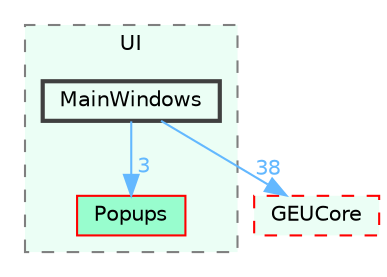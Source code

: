 digraph "C:/GEU/GEUApp/Source/UI/MainWindows"
{
 // LATEX_PDF_SIZE
  bgcolor="transparent";
  edge [fontname=Helvetica,fontsize=10,labelfontname=Helvetica,labelfontsize=10];
  node [fontname=Helvetica,fontsize=10,shape=box,height=0.2,width=0.4];
  compound=true
  subgraph clusterdir_201d0ca4247bd2216c2f0ac04b8cedca {
    graph [ bgcolor="#ebfef5", pencolor="grey50", label="UI", fontname=Helvetica,fontsize=10 style="filled,dashed", URL="dir_201d0ca4247bd2216c2f0ac04b8cedca.html",tooltip=""]
  dir_8fb440dc97f5cef2ddb754b68c4f0f6e [label="Popups", fillcolor="#98fdce", color="red", style="filled", URL="dir_8fb440dc97f5cef2ddb754b68c4f0f6e.html",tooltip=""];
  dir_d6d8f22b6d86cc0f8322458917ada218 [label="MainWindows", fillcolor="#ebfef5", color="grey25", style="filled,bold", URL="dir_d6d8f22b6d86cc0f8322458917ada218.html",tooltip=""];
  }
  dir_27e7292ccf631aad9354b9464cb90a84 [label="GEUCore", fillcolor="#ebfef5", color="red", style="filled,dashed", URL="dir_27e7292ccf631aad9354b9464cb90a84.html",tooltip=""];
  dir_d6d8f22b6d86cc0f8322458917ada218->dir_27e7292ccf631aad9354b9464cb90a84 [headlabel="38", labeldistance=1.5 headhref="dir_000022_000015.html" href="dir_000022_000015.html" color="steelblue1" fontcolor="steelblue1"];
  dir_d6d8f22b6d86cc0f8322458917ada218->dir_8fb440dc97f5cef2ddb754b68c4f0f6e [headlabel="3", labeldistance=1.5 headhref="dir_000022_000028.html" href="dir_000022_000028.html" color="steelblue1" fontcolor="steelblue1"];
}
